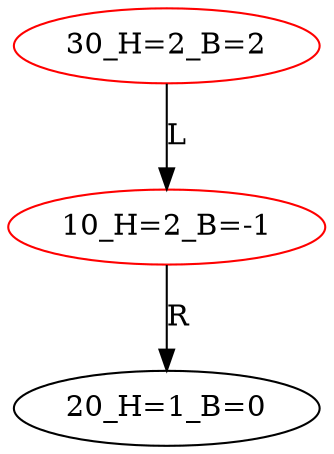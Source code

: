 digraph BiTreeBiTreeInsert {
"30_H=2_B=2" -> {"10_H=2_B=-1"} [label="L"]
"10_H=2_B=-1" -> {"20_H=1_B=0"} [label="R"]
"30_H=2_B=2" [color=red]
"10_H=2_B=-1" [color=red]
"20_H=1_B=0"
}
